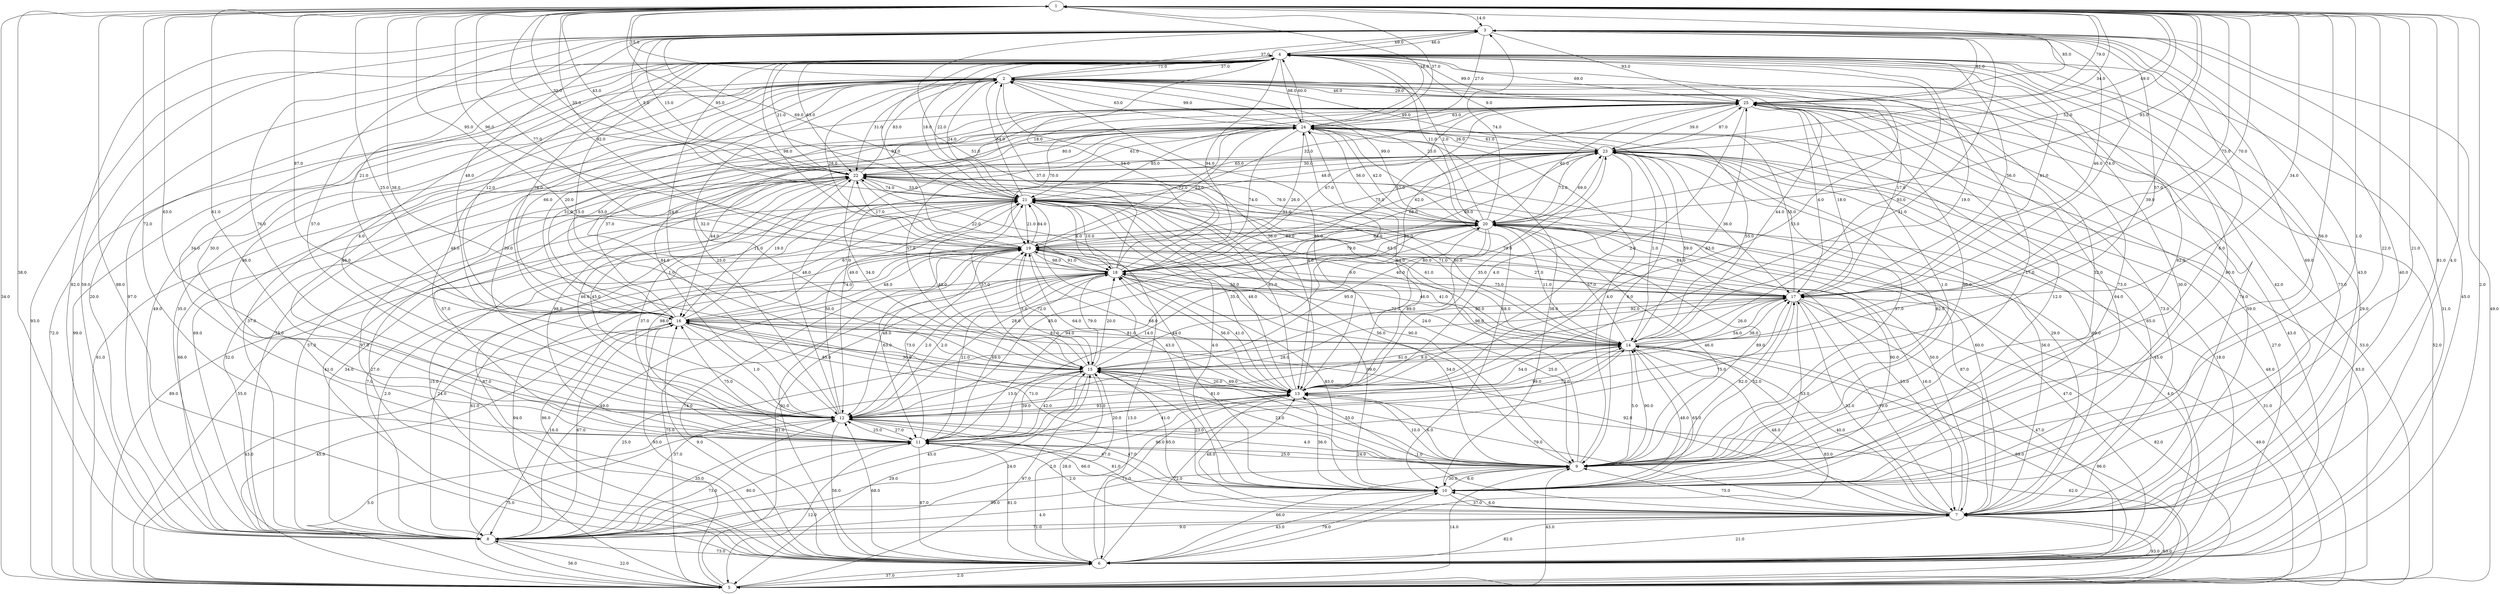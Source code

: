 strict digraph G {
  1 [ label="1" ];
  2 [ label="2" ];
  3 [ label="3" ];
  4 [ label="4" ];
  5 [ label="5" ];
  6 [ label="6" ];
  7 [ label="7" ];
  8 [ label="8" ];
  9 [ label="9" ];
  10 [ label="10" ];
  11 [ label="11" ];
  12 [ label="12" ];
  13 [ label="13" ];
  14 [ label="14" ];
  15 [ label="15" ];
  16 [ label="16" ];
  17 [ label="17" ];
  18 [ label="18" ];
  19 [ label="19" ];
  20 [ label="20" ];
  21 [ label="21" ];
  22 [ label="22" ];
  23 [ label="23" ];
  24 [ label="24" ];
  25 [ label="25" ];
  12 -> 22 [ label="45.0" ];
  11 -> 19 [ label="73.0" ];
  22 -> 23 [ label="30.0" ];
  8 -> 2 [ label="35.0" ];
  8 -> 16 [ label="67.0" ];
  15 -> 9 [ label="55.0" ];
  22 -> 11 [ label="57.0" ];
  13 -> 8 [ label="24.0" ];
  24 -> 8 [ label="75.0" ];
  12 -> 11 [ label="27.0" ];
  20 -> 9 [ label="46.0" ];
  2 -> 21 [ label="24.0" ];
  23 -> 1 [ label="49.0" ];
  19 -> 13 [ label="68.0" ];
  14 -> 24 [ label="55.0" ];
  1 -> 5 [ label="34.0" ];
  25 -> 1 [ label="79.0" ];
  8 -> 15 [ label="45.0" ];
  13 -> 24 [ label="64.0" ];
  6 -> 9 [ label="66.0" ];
  18 -> 5 [ label="75.0" ];
  8 -> 6 [ label="73.0" ];
  6 -> 4 [ label="31.0" ];
  25 -> 9 [ label="1.0" ];
  3 -> 12 [ label="76.0" ];
  15 -> 7 [ label="79.0" ];
  22 -> 15 [ label="34.0" ];
  12 -> 6 [ label="56.0" ];
  4 -> 19 [ label="98.0" ];
  2 -> 1 [ label="15.0" ];
  16 -> 2 [ label="20.0" ];
  6 -> 24 [ label="97.0" ];
  1 -> 9 [ label="56.0" ];
  21 -> 9 [ label="90.0" ];
  19 -> 18 [ label="98.0" ];
  18 -> 9 [ label="54.0" ];
  21 -> 10 [ label="43.0" ];
  7 -> 2 [ label="74.0" ];
  25 -> 18 [ label="52.0" ];
  24 -> 22 [ label="80.0" ];
  3 -> 10 [ label="69.0" ];
  14 -> 12 [ label="73.0" ];
  22 -> 4 [ label="21.0" ];
  9 -> 12 [ label="4.0" ];
  10 -> 15 [ label="23.0" ];
  18 -> 20 [ label="79.0" ];
  10 -> 9 [ label="6.0" ];
  3 -> 24 [ label="27.0" ];
  10 -> 14 [ label="48.0" ];
  16 -> 5 [ label="43.0" ];
  15 -> 1 [ label="38.0" ];
  25 -> 23 [ label="39.0" ];
  10 -> 25 [ label="64.0" ];
  23 -> 7 [ label="29.0" ];
  20 -> 5 [ label="31.0" ];
  19 -> 11 [ label="63.0" ];
  6 -> 5 [ label="2.0" ];
  4 -> 8 [ label="20.0" ];
  24 -> 23 [ label="61.0" ];
  24 -> 5 [ label="61.0" ];
  7 -> 8 [ label="71.0" ];
  3 -> 21 [ label="69.0" ];
  20 -> 13 [ label="89.0" ];
  4 -> 17 [ label="41.0" ];
  20 -> 3 [ label="74.0" ];
  8 -> 18 [ label="49.0" ];
  24 -> 7 [ label="65.0" ];
  1 -> 24 [ label="18.0" ];
  11 -> 12 [ label="25.0" ];
  2 -> 12 [ label="48.0" ];
  11 -> 8 [ label="73.0" ];
  9 -> 23 [ label="82.0" ];
  23 -> 17 [ label="36.0" ];
  13 -> 15 [ label="20.0" ];
  12 -> 18 [ label="2.0" ];
  12 -> 24 [ label="48.0" ];
  23 -> 15 [ label="80.0" ];
  20 -> 7 [ label="87.0" ];
  15 -> 6 [ label="2.0" ];
  2 -> 24 [ label="99.0" ];
  13 -> 4 [ label="53.0" ];
  6 -> 7 [ label="82.0" ];
  21 -> 8 [ label="34.0" ];
  18 -> 1 [ label="92.0" ];
  6 -> 15 [ label="28.0" ];
  8 -> 24 [ label="69.0" ];
  1 -> 21 [ label="35.0" ];
  11 -> 13 [ label="41.0" ];
  4 -> 16 [ label="12.0" ];
  15 -> 5 [ label="29.0" ];
  20 -> 6 [ label="47.0" ];
  3 -> 16 [ label="21.0" ];
  4 -> 3 [ label="69.0" ];
  11 -> 5 [ label="12.0" ];
  17 -> 10 [ label="53.0" ];
  4 -> 7 [ label="73.0" ];
  13 -> 11 [ label="20.0" ];
  21 -> 15 [ label="40.0" ];
  10 -> 1 [ label="21.0" ];
  5 -> 25 [ label="52.0" ];
  7 -> 19 [ label="16.0" ];
  2 -> 3 [ label="37.0" ];
  8 -> 3 [ label="59.0" ];
  4 -> 14 [ label="93.0" ];
  11 -> 16 [ label="75.0" ];
  11 -> 21 [ label="98.0" ];
  21 -> 18 [ label="6.0" ];
  14 -> 13 [ label="25.0" ];
  1 -> 7 [ label="4.0" ];
  16 -> 6 [ label="93.0" ];
  6 -> 10 [ label="79.0" ];
  10 -> 12 [ label="47.0" ];
  24 -> 13 [ label="8.0" ];
  8 -> 4 [ label="97.0" ];
  2 -> 11 [ label="86.0" ];
  16 -> 25 [ label="63.0" ];
  4 -> 21 [ label="22.0" ];
  7 -> 11 [ label="2.0" ];
  6 -> 1 [ label="2.0" ];
  18 -> 23 [ label="69.0" ];
  4 -> 18 [ label="94.0" ];
  17 -> 21 [ label="79.0" ];
  21 -> 11 [ label="37.0" ];
  21 -> 22 [ label="33.0" ];
  22 -> 20 [ label="76.0" ];
  4 -> 11 [ label="34.0" ];
  1 -> 18 [ label="77.0" ];
  17 -> 9 [ label="82.0" ];
  16 -> 3 [ label="48.0" ];
  3 -> 17 [ label="46.0" ];
  11 -> 20 [ label="14.0" ];
  12 -> 14 [ label="99.0" ];
  7 -> 4 [ label="42.0" ];
  11 -> 18 [ label="69.0" ];
  25 -> 5 [ label="53.0" ];
  10 -> 24 [ label="38.0" ];
  24 -> 19 [ label="72.0" ];
  14 -> 5 [ label="96.0" ];
  13 -> 1 [ label="39.0" ];
  14 -> 3 [ label="57.0" ];
  4 -> 20 [ label="11.0" ];
  14 -> 9 [ label="5.0" ];
  23 -> 16 [ label="44.0" ];
  7 -> 15 [ label="95.0" ];
  16 -> 14 [ label="81.0" ];
  21 -> 25 [ label="32.0" ];
  17 -> 24 [ label="55.0" ];
  16 -> 22 [ label="19.0" ];
  2 -> 13 [ label="36.0" ];
  11 -> 22 [ label="98.0" ];
  13 -> 3 [ label="31.0" ];
  1 -> 23 [ label="34.0" ];
  15 -> 8 [ label="37.0" ];
  25 -> 17 [ label="4.0" ];
  16 -> 24 [ label="37.0" ];
  6 -> 20 [ label="4.0" ];
  12 -> 10 [ label="67.0" ];
  8 -> 12 [ label="35.0" ];
  15 -> 25 [ label="81.0" ];
  13 -> 6 [ label="71.0" ];
  22 -> 18 [ label="22.0" ];
  6 -> 22 [ label="27.0" ];
  18 -> 8 [ label="61.0" ];
  5 -> 9 [ label="43.0" ];
  25 -> 22 [ label="18.0" ];
  23 -> 4 [ label="9.0" ];
  2 -> 23 [ label="49.0" ];
  8 -> 22 [ label="52.0" ];
  9 -> 11 [ label="24.0" ];
  17 -> 25 [ label="18.0" ];
  1 -> 19 [ label="96.0" ];
  19 -> 6 [ label="74.0" ];
  23 -> 5 [ label="48.0" ];
  8 -> 14 [ label="96.0" ];
  21 -> 2 [ label="64.0" ];
  14 -> 4 [ label="19.0" ];
  1 -> 17 [ label="75.0" ];
  19 -> 20 [ label="83.0" ];
  5 -> 4 [ label="93.0" ];
  3 -> 7 [ label="40.0" ];
  17 -> 18 [ label="75.0" ];
  11 -> 2 [ label="46.0" ];
  20 -> 24 [ label="42.0" ];
  9 -> 24 [ label="4.0" ];
  2 -> 17 [ label="17.0" ];
  24 -> 10 [ label="58.0" ];
  24 -> 21 [ label="85.0" ];
  13 -> 19 [ label="64.0" ];
  23 -> 18 [ label="68.0" ];
  23 -> 20 [ label="73.0" ];
  9 -> 14 [ label="90.0" ];
  14 -> 21 [ label="61.0" ];
  6 -> 21 [ label="87.0" ];
  13 -> 16 [ label="30.0" ];
  12 -> 3 [ label="57.0" ];
  1 -> 12 [ label="63.0" ];
  15 -> 11 [ label="42.0" ];
  9 -> 1 [ label="1.0" ];
  11 -> 9 [ label="25.0" ];
  10 -> 7 [ label="37.0" ];
  7 -> 17 [ label="32.0" ];
  17 -> 19 [ label="27.0" ];
  25 -> 4 [ label="99.0" ];
  5 -> 2 [ label="99.0" ];
  22 -> 7 [ label="60.0" ];
  6 -> 13 [ label="72.0" ];
  17 -> 5 [ label="82.0" ];
  4 -> 2 [ label="37.0" ];
  21 -> 13 [ label="35.0" ];
  9 -> 21 [ label="56.0" ];
  21 -> 6 [ label="15.0" ];
  4 -> 15 [ label="15.0" ];
  1 -> 10 [ label="22.0" ];
  19 -> 1 [ label="95.0" ];
  23 -> 22 [ label="65.0" ];
  9 -> 20 [ label="89.0" ];
  4 -> 24 [ label="98.0" ];
  25 -> 21 [ label="61.0" ];
  20 -> 11 [ label="94.0" ];
  7 -> 10 [ label="6.0" ];
  13 -> 12 [ label="93.0" ];
  15 -> 13 [ label="69.0" ];
  17 -> 4 [ label="56.0" ];
  2 -> 9 [ label="17.0" ];
  14 -> 23 [ label="59.0" ];
  8 -> 23 [ label="57.0" ];
  8 -> 25 [ label="37.0" ];
  19 -> 17 [ label="9.0" ];
  25 -> 10 [ label="12.0" ];
  7 -> 16 [ label="92.0" ];
  13 -> 23 [ label="35.0" ];
  7 -> 6 [ label="21.0" ];
  14 -> 8 [ label="25.0" ];
  2 -> 25 [ label="29.0" ];
  8 -> 10 [ label="4.0" ];
  19 -> 4 [ label="93.0" ];
  19 -> 24 [ label="23.0" ];
  18 -> 19 [ label="91.0" ];
  15 -> 24 [ label="57.0" ];
  7 -> 3 [ label="43.0" ];
  6 -> 11 [ label="81.0" ];
  16 -> 9 [ label="71.0" ];
  3 -> 4 [ label="46.0" ];
  5 -> 19 [ label="96.0" ];
  14 -> 10 [ label="65.0" ];
  10 -> 11 [ label="81.0" ];
  10 -> 2 [ label="30.0" ];
  10 -> 21 [ label="4.0" ];
  5 -> 23 [ label="83.0" ];
  24 -> 18 [ label="74.0" ];
  21 -> 14 [ label="40.0" ];
  14 -> 17 [ label="26.0" ];
  11 -> 17 [ label="75.0" ];
  12 -> 15 [ label="13.0" ];
  12 -> 25 [ label="25.0" ];
  14 -> 1 [ label="34.0" ];
  14 -> 20 [ label="57.0" ];
  8 -> 7 [ label="9.0" ];
  9 -> 16 [ label="81.0" ];
  20 -> 16 [ label="49.0" ];
  2 -> 8 [ label="49.0" ];
  7 -> 5 [ label="93.0" ];
  4 -> 6 [ label="29.0" ];
  19 -> 23 [ label="62.0" ];
  18 -> 24 [ label="26.0" ];
  15 -> 4 [ label="24.0" ];
  25 -> 3 [ label="61.0" ];
  13 -> 21 [ label="48.0" ];
  22 -> 14 [ label="71.0" ];
  18 -> 4 [ label="54.0" ];
  18 -> 25 [ label="67.0" ];
  19 -> 12 [ label="48.0" ];
  8 -> 11 [ label="80.0" ];
  16 -> 4 [ label="76.0" ];
  16 -> 12 [ label="1.0" ];
  18 -> 15 [ label="79.0" ];
  3 -> 25 [ label="93.0" ];
  3 -> 6 [ label="45.0" ];
  1 -> 15 [ label="25.0" ];
  2 -> 4 [ label="71.0" ];
  11 -> 15 [ label="39.0" ];
  14 -> 15 [ label="9.0" ];
  22 -> 16 [ label="11.0" ];
  24 -> 2 [ label="63.0" ];
  17 -> 7 [ label="19.0" ];
  14 -> 16 [ label="81.0" ];
  25 -> 13 [ label="2.0" ];
  7 -> 1 [ label="81.0" ];
  17 -> 15 [ label="54.0" ];
  9 -> 22 [ label="96.0" ];
  13 -> 25 [ label="63.0" ];
  24 -> 1 [ label="37.0" ];
  20 -> 15 [ label="95.0" ];
  1 -> 16 [ label="87.0" ];
  1 -> 11 [ label="72.0" ];
  19 -> 5 [ label="94.0" ];
  5 -> 13 [ label="62.0" ];
  16 -> 13 [ label="85.0" ];
  20 -> 2 [ label="99.0" ];
  1 -> 22 [ label="32.0" ];
  17 -> 12 [ label="61.0" ];
  12 -> 1 [ label="61.0" ];
  5 -> 15 [ label="97.0" ];
  19 -> 14 [ label="46.0" ];
  7 -> 9 [ label="75.0" ];
  21 -> 20 [ label="31.0" ];
  3 -> 22 [ label="5.0" ];
  12 -> 4 [ label="4.0" ];
  9 -> 5 [ label="14.0" ];
  24 -> 12 [ label="1.0" ];
  24 -> 4 [ label="60.0" ];
  18 -> 17 [ label="50.0" ];
  22 -> 2 [ label="83.0" ];
  5 -> 21 [ label="55.0" ];
  5 -> 16 [ label="45.0" ];
  24 -> 20 [ label="56.0" ];
  18 -> 21 [ label="10.0" ];
  23 -> 21 [ label="48.0" ];
  4 -> 9 [ label="82.0" ];
  16 -> 17 [ label="90.0" ];
  25 -> 7 [ label="59.0" ];
  13 -> 2 [ label="45.0" ];
  23 -> 6 [ label="45.0" ];
  22 -> 8 [ label="66.0" ];
  14 -> 7 [ label="48.0" ];
  9 -> 10 [ label="30.0" ];
  2 -> 22 [ label="31.0" ];
  9 -> 17 [ label="52.0" ];
  7 -> 25 [ label="73.0" ];
  23 -> 19 [ label="75.0" ];
  9 -> 13 [ label="6.0" ];
  9 -> 15 [ label="23.0" ];
  1 -> 6 [ label="88.0" ];
  10 -> 6 [ label="43.0" ];
  14 -> 19 [ label="41.0" ];
  18 -> 2 [ label="37.0" ];
  15 -> 18 [ label="20.0" ];
  5 -> 12 [ label="75.0" ];
  13 -> 22 [ label="61.0" ];
  2 -> 16 [ label="66.0" ];
  1 -> 3 [ label="14.0" ];
  23 -> 12 [ label="74.0" ];
  23 -> 13 [ label="4.0" ];
  6 -> 18 [ label="13.0" ];
  22 -> 9 [ label="24.0" ];
  20 -> 4 [ label="2.0" ];
  16 -> 19 [ label="48.0" ];
  2 -> 15 [ label="32.0" ];
  2 -> 10 [ label="73.0" ];
  18 -> 11 [ label="21.0" ];
  6 -> 14 [ label="69.0" ];
  15 -> 17 [ label="38.0" ];
  23 -> 14 [ label="1.0" ];
  20 -> 17 [ label="84.0" ];
  21 -> 7 [ label="50.0" ];
  4 -> 25 [ label="69.0" ];
  7 -> 22 [ label="56.0" ];
  25 -> 16 [ label="31.0" ];
  19 -> 7 [ label="55.0" ];
  7 -> 13 [ label="48.0" ];
  13 -> 9 [ label="10.0" ];
  17 -> 3 [ label="74.0" ];
  14 -> 6 [ label="83.0" ];
  22 -> 6 [ label="41.0" ];
  12 -> 17 [ label="28.0" ];
  5 -> 17 [ label="49.0" ];
  20 -> 19 [ label="64.0" ];
  1 -> 25 [ label="85.0" ];
  21 -> 4 [ label="18.0" ];
  23 -> 25 [ label="87.0" ];
  11 -> 4 [ label="30.0" ];
  25 -> 19 [ label="70.0" ];
  12 -> 20 [ label="85.0" ];
  19 -> 2 [ label="28.0" ];
  18 -> 3 [ label="51.0" ];
  21 -> 5 [ label="89.0" ];
  20 -> 8 [ label="7.0" ];
  4 -> 22 [ label="63.0" ];
  24 -> 9 [ label="6.0" ];
  13 -> 7 [ label="1.0" ];
  9 -> 2 [ label="32.0" ];
  25 -> 2 [ label="46.0" ];
  5 -> 8 [ label="22.0" ];
  25 -> 20 [ label="61.0" ];
  18 -> 10 [ label="83.0" ];
  25 -> 6 [ label="43.0" ];
  15 -> 19 [ label="72.0" ];
  10 -> 13 [ label="36.0" ];
  15 -> 21 [ label="57.0" ];
  8 -> 19 [ label="24.0" ];
  21 -> 17 [ label="63.0" ];
  9 -> 3 [ label="6.0" ];
  5 -> 18 [ label="81.0" ];
  23 -> 24 [ label="26.0" ];
  20 -> 14 [ label="11.0" ];
  22 -> 3 [ label="15.0" ];
  3 -> 5 [ label="49.0" ];
  20 -> 23 [ label="69.0" ];
  2 -> 5 [ label="72.0" ];
  7 -> 14 [ label="40.0" ];
  12 -> 2 [ label="39.0" ];
  6 -> 23 [ label="18.0" ];
  3 -> 8 [ label="82.0" ];
  6 -> 12 [ label="68.0" ];
  22 -> 12 [ label="46.0" ];
  17 -> 16 [ label="92.0" ];
  5 -> 6 [ label="37.0" ];
  14 -> 22 [ label="80.0" ];
  21 -> 19 [ label="21.0" ];
  20 -> 1 [ label="93.0" ];
  23 -> 9 [ label="37.0" ];
  25 -> 12 [ label="84.0" ];
  7 -> 23 [ label="69.0" ];
  17 -> 1 [ label="70.0" ];
  25 -> 24 [ label="63.0" ];
  10 -> 20 [ label="90.0" ];
  17 -> 6 [ label="47.0" ];
  13 -> 18 [ label="56.0" ];
  19 -> 21 [ label="84.0" ];
  4 -> 10 [ label="80.0" ];
  10 -> 22 [ label="44.0" ];
  19 -> 22 [ label="17.0" ];
  18 -> 12 [ label="2.0" ];
  13 -> 14 [ label="54.0" ];
  8 -> 5 [ label="56.0" ];
  7 -> 12 [ label="66.0" ];
  8 -> 9 [ label="99.0" ];
  9 -> 25 [ label="96.0" ];
  20 -> 12 [ label="28.0" ];
  5 -> 7 [ label="63.0" ];
  11 -> 6 [ label="87.0" ];
  19 -> 8 [ label="2.0" ];
  6 -> 16 [ label="9.0" ];
  2 -> 14 [ label="44.0" ];
  16 -> 21 [ label="67.0" ];
  16 -> 8 [ label="16.0" ];
  12 -> 5 [ label="5.0" ];
  12 -> 21 [ label="50.0" ];
  14 -> 18 [ label="72.0" ];
  21 -> 1 [ label="95.0" ];
  2 -> 20 [ label="23.0" ];
  22 -> 21 [ label="74.0" ];
  18 -> 13 [ label="41.0" ];
  1 -> 20 [ label="52.0" ];
  6 -> 19 [ label="91.0" ];
  24 -> 6 [ label="27.0" ];
  1 -> 8 [ label="38.0" ];
  19 -> 10 [ label="99.0" ];
  19 -> 15 [ label="5.0" ];
  22 -> 1 [ label="43.0" ];
}
